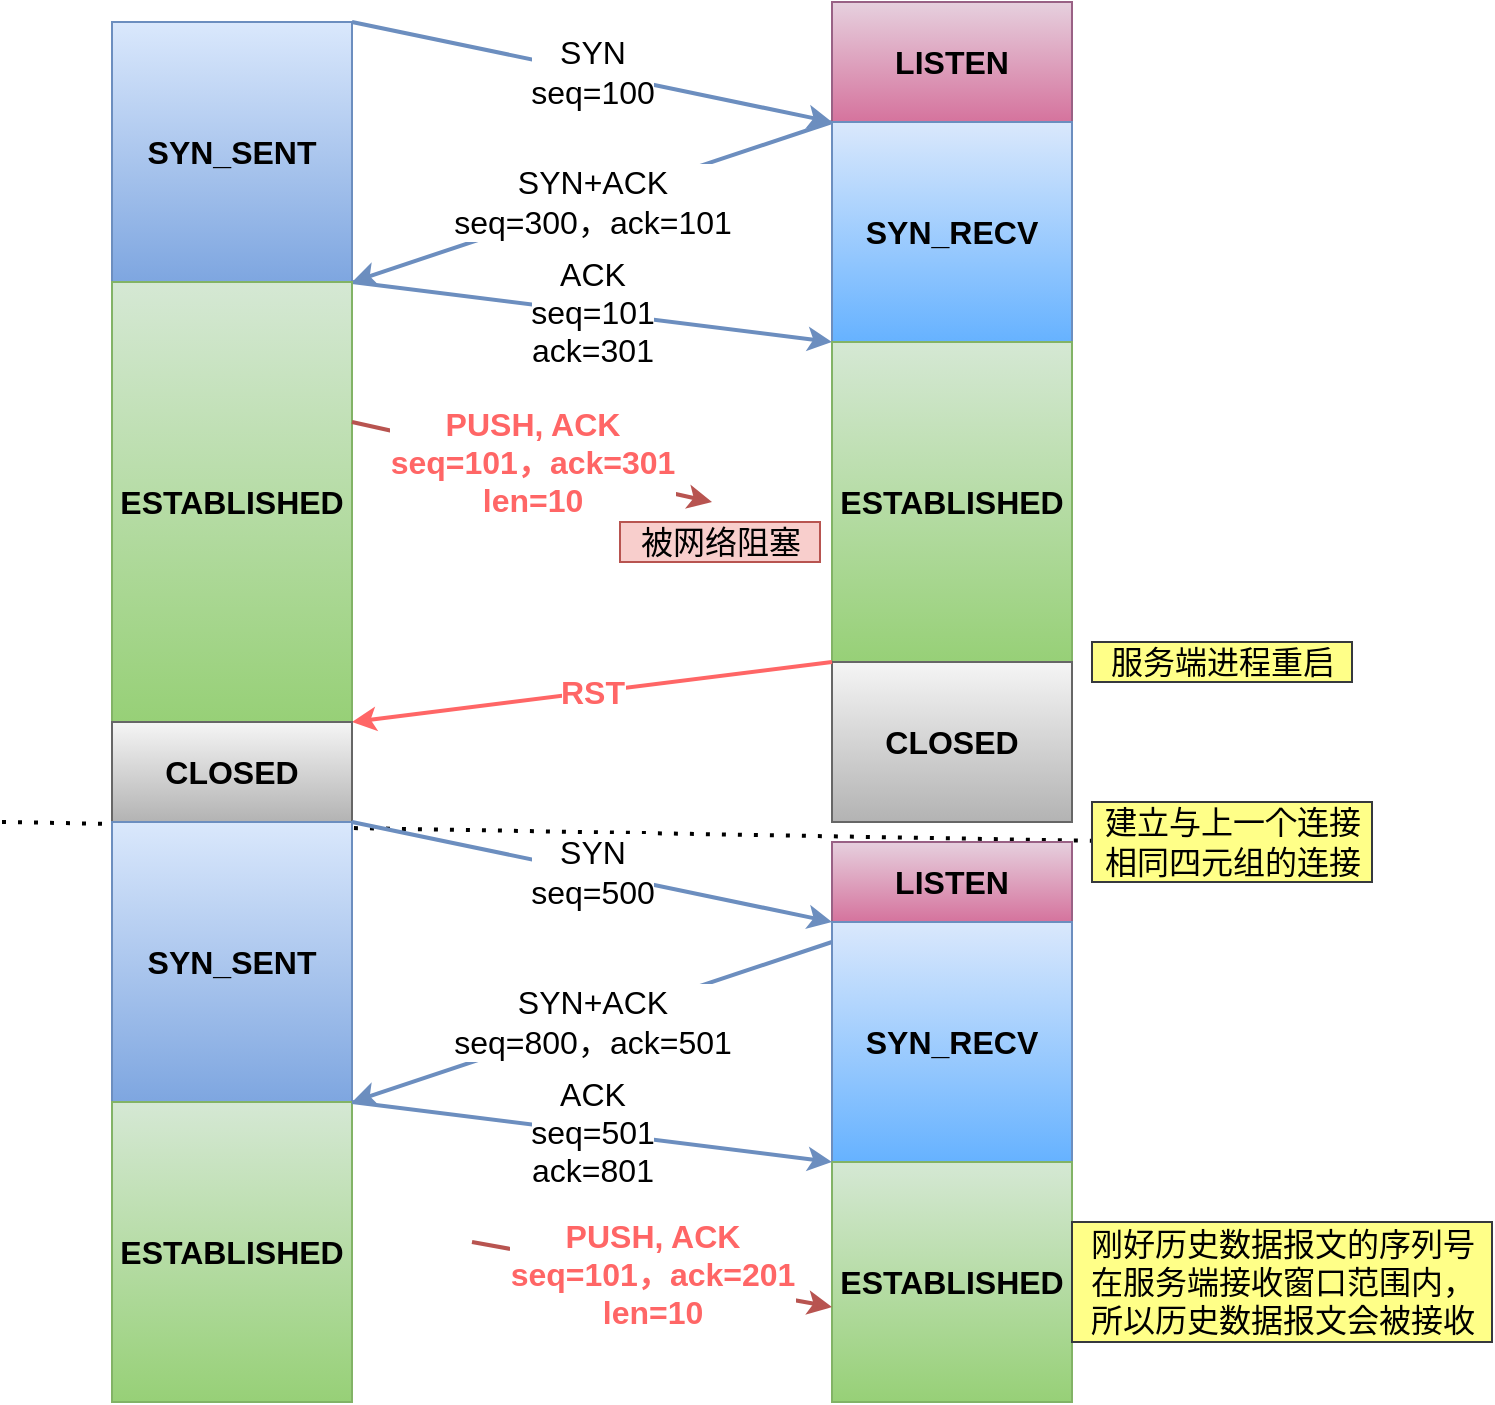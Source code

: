 <mxfile version="16.1.0" type="github">
  <diagram id="JZOhCPEI1QGyCAJnO71S" name="Page-1">
    <mxGraphModel dx="894" dy="451" grid="1" gridSize="10" guides="1" tooltips="1" connect="1" arrows="1" fold="1" page="1" pageScale="1" pageWidth="827" pageHeight="1169" math="0" shadow="0">
      <root>
        <mxCell id="0" />
        <mxCell id="1" parent="0" />
        <mxCell id="9ojKCH8w_O7dHfVfUO9V-1" value="SYN_SENT" style="rounded=0;whiteSpace=wrap;html=1;fontSize=16;fontStyle=1;fillColor=#dae8fc;strokeColor=#6c8ebf;gradientColor=#7ea6e0;" vertex="1" parent="1">
          <mxGeometry x="160" y="80" width="120" height="130" as="geometry" />
        </mxCell>
        <mxCell id="9ojKCH8w_O7dHfVfUO9V-2" value="SYN&lt;br&gt;seq=100" style="endArrow=classic;html=1;rounded=0;exitX=1;exitY=0;exitDx=0;exitDy=0;entryX=0;entryY=1;entryDx=0;entryDy=0;fontSize=16;fillColor=#dae8fc;gradientColor=#7ea6e0;strokeColor=#6c8ebf;strokeWidth=2;" edge="1" parent="1" source="9ojKCH8w_O7dHfVfUO9V-1" target="9ojKCH8w_O7dHfVfUO9V-4">
          <mxGeometry width="50" height="50" relative="1" as="geometry">
            <mxPoint x="300" y="60" as="sourcePoint" />
            <mxPoint x="480" y="125" as="targetPoint" />
          </mxGeometry>
        </mxCell>
        <mxCell id="9ojKCH8w_O7dHfVfUO9V-3" value="SYN+ACK&lt;br&gt;seq=300，ack=101" style="edgeStyle=none;rounded=0;orthogonalLoop=1;jettySize=auto;html=1;fontSize=16;exitX=0;exitY=1;exitDx=0;exitDy=0;fillColor=#dae8fc;gradientColor=#7ea6e0;strokeColor=#6c8ebf;strokeWidth=2;entryX=1;entryY=1;entryDx=0;entryDy=0;" edge="1" parent="1" source="9ojKCH8w_O7dHfVfUO9V-4" target="9ojKCH8w_O7dHfVfUO9V-1">
          <mxGeometry relative="1" as="geometry">
            <mxPoint x="280" y="290" as="targetPoint" />
          </mxGeometry>
        </mxCell>
        <mxCell id="9ojKCH8w_O7dHfVfUO9V-4" value="LISTEN" style="rounded=0;whiteSpace=wrap;html=1;fontSize=16;fontStyle=1;fillColor=#e6d0de;strokeColor=#996185;gradientColor=#d5739d;" vertex="1" parent="1">
          <mxGeometry x="520" y="70" width="120" height="60" as="geometry" />
        </mxCell>
        <mxCell id="9ojKCH8w_O7dHfVfUO9V-5" value="SYN_RECV" style="rounded=0;whiteSpace=wrap;html=1;fontSize=16;fontStyle=1;fillColor=#dae8fc;strokeColor=#6c8ebf;gradientColor=#66B2FF;" vertex="1" parent="1">
          <mxGeometry x="520" y="130" width="120" height="110" as="geometry" />
        </mxCell>
        <mxCell id="9ojKCH8w_O7dHfVfUO9V-6" value="ACK&lt;br&gt;seq=101&lt;br&gt;ack=301" style="edgeStyle=none;rounded=0;orthogonalLoop=1;jettySize=auto;html=1;entryX=0;entryY=0;entryDx=0;entryDy=0;fontFamily=Helvetica;fontSize=16;exitX=1;exitY=0;exitDx=0;exitDy=0;fillColor=#dae8fc;gradientColor=#7ea6e0;strokeColor=#6c8ebf;strokeWidth=2;" edge="1" parent="1" source="9ojKCH8w_O7dHfVfUO9V-7" target="9ojKCH8w_O7dHfVfUO9V-8">
          <mxGeometry relative="1" as="geometry" />
        </mxCell>
        <mxCell id="9ojKCH8w_O7dHfVfUO9V-7" value="&lt;span style=&quot;font-weight: 700;&quot;&gt;ESTABLISHED&lt;/span&gt;" style="rounded=0;whiteSpace=wrap;html=1;fontSize=16;fontFamily=Helvetica;fillColor=#d5e8d4;strokeColor=#82b366;gradientColor=#97d077;" vertex="1" parent="1">
          <mxGeometry x="160" y="210" width="120" height="220" as="geometry" />
        </mxCell>
        <mxCell id="9ojKCH8w_O7dHfVfUO9V-8" value="&lt;span style=&quot;font-weight: 700;&quot;&gt;ESTABLISHED&lt;/span&gt;" style="rounded=0;whiteSpace=wrap;html=1;fontSize=16;fontFamily=Helvetica;fillColor=#d5e8d4;strokeColor=#82b366;gradientColor=#97d077;" vertex="1" parent="1">
          <mxGeometry x="520" y="240" width="120" height="160" as="geometry" />
        </mxCell>
        <mxCell id="9ojKCH8w_O7dHfVfUO9V-9" value="" style="endArrow=none;dashed=1;html=1;dashPattern=1 3;strokeWidth=2;rounded=0;fontFamily=Helvetica;fontSize=16;fontColor=#FF6666;" edge="1" parent="1">
          <mxGeometry width="50" height="50" relative="1" as="geometry">
            <mxPoint x="105" y="480" as="sourcePoint" />
            <mxPoint x="685" y="490" as="targetPoint" />
          </mxGeometry>
        </mxCell>
        <mxCell id="9ojKCH8w_O7dHfVfUO9V-10" value="建立与上一个连接&lt;br&gt;相同四元组的连接" style="text;html=1;align=center;verticalAlign=middle;resizable=0;points=[];autosize=1;strokeColor=#36393d;fillColor=#ffff88;fontSize=16;fontFamily=Helvetica;" vertex="1" parent="1">
          <mxGeometry x="650" y="470" width="140" height="40" as="geometry" />
        </mxCell>
        <mxCell id="9ojKCH8w_O7dHfVfUO9V-11" value="&lt;font color=&quot;#ff6666&quot;&gt;&lt;b&gt;PUSH, ACK&lt;br&gt;seq=101，ack=301&lt;br&gt;len=10&lt;/b&gt;&lt;/font&gt;" style="edgeStyle=none;rounded=0;orthogonalLoop=1;jettySize=auto;html=1;fontFamily=Helvetica;fontSize=16;exitX=1;exitY=0;exitDx=0;exitDy=0;fillColor=#f8cecc;strokeColor=#b85450;strokeWidth=2;" edge="1" parent="1">
          <mxGeometry relative="1" as="geometry">
            <mxPoint x="280" y="280" as="sourcePoint" />
            <mxPoint x="460" y="320" as="targetPoint" />
          </mxGeometry>
        </mxCell>
        <mxCell id="9ojKCH8w_O7dHfVfUO9V-12" value="CLOSED" style="rounded=0;whiteSpace=wrap;html=1;fontSize=16;fontStyle=1;fillColor=#f5f5f5;strokeColor=#666666;gradientColor=#b3b3b3;" vertex="1" parent="1">
          <mxGeometry x="520" y="400" width="120" height="80" as="geometry" />
        </mxCell>
        <mxCell id="9ojKCH8w_O7dHfVfUO9V-13" value="RST" style="rounded=0;orthogonalLoop=1;jettySize=auto;html=1;fontSize=16;exitX=0;exitY=0;exitDx=0;exitDy=0;fillColor=#f8cecc;strokeColor=#FF6666;strokeWidth=2;fontColor=#FF6666;fontStyle=1;entryX=1;entryY=0;entryDx=0;entryDy=0;" edge="1" parent="1" source="9ojKCH8w_O7dHfVfUO9V-12" target="9ojKCH8w_O7dHfVfUO9V-14">
          <mxGeometry relative="1" as="geometry">
            <mxPoint x="419.04" y="400" as="sourcePoint" />
            <mxPoint x="290" y="430" as="targetPoint" />
          </mxGeometry>
        </mxCell>
        <mxCell id="9ojKCH8w_O7dHfVfUO9V-14" value="CLOSED" style="rounded=0;whiteSpace=wrap;html=1;fontSize=16;fontStyle=1;fillColor=#f5f5f5;strokeColor=#666666;gradientColor=#b3b3b3;" vertex="1" parent="1">
          <mxGeometry x="160" y="430" width="120" height="50" as="geometry" />
        </mxCell>
        <mxCell id="9ojKCH8w_O7dHfVfUO9V-15" value="LISTEN" style="rounded=0;whiteSpace=wrap;html=1;fontSize=16;fontStyle=1;fillColor=#e6d0de;strokeColor=#996185;gradientColor=#d5739d;" vertex="1" parent="1">
          <mxGeometry x="520" y="490" width="120" height="40" as="geometry" />
        </mxCell>
        <mxCell id="9ojKCH8w_O7dHfVfUO9V-16" value="SYN_SENT" style="rounded=0;whiteSpace=wrap;html=1;fontSize=16;fontStyle=1;fillColor=#dae8fc;strokeColor=#6c8ebf;gradientColor=#7ea6e0;" vertex="1" parent="1">
          <mxGeometry x="160" y="480" width="120" height="140" as="geometry" />
        </mxCell>
        <mxCell id="9ojKCH8w_O7dHfVfUO9V-17" value="SYN&lt;br&gt;seq=500" style="endArrow=classic;html=1;rounded=0;exitX=1;exitY=0;exitDx=0;exitDy=0;entryX=0;entryY=1;entryDx=0;entryDy=0;fontSize=16;fillColor=#dae8fc;gradientColor=#7ea6e0;strokeColor=#6c8ebf;strokeWidth=2;" edge="1" parent="1">
          <mxGeometry width="50" height="50" relative="1" as="geometry">
            <mxPoint x="280" y="480" as="sourcePoint" />
            <mxPoint x="520" y="530" as="targetPoint" />
          </mxGeometry>
        </mxCell>
        <mxCell id="9ojKCH8w_O7dHfVfUO9V-18" value="SYN_RECV" style="rounded=0;whiteSpace=wrap;html=1;fontSize=16;fontStyle=1;fillColor=#dae8fc;strokeColor=#6c8ebf;gradientColor=#66B2FF;" vertex="1" parent="1">
          <mxGeometry x="520" y="530" width="120" height="120" as="geometry" />
        </mxCell>
        <mxCell id="9ojKCH8w_O7dHfVfUO9V-19" value="&lt;span style=&quot;font-weight: 700;&quot;&gt;ESTABLISHED&lt;/span&gt;" style="rounded=0;whiteSpace=wrap;html=1;fontSize=16;fontFamily=Helvetica;fillColor=#d5e8d4;strokeColor=#82b366;gradientColor=#97d077;" vertex="1" parent="1">
          <mxGeometry x="520" y="650" width="120" height="120" as="geometry" />
        </mxCell>
        <mxCell id="9ojKCH8w_O7dHfVfUO9V-20" value="&lt;span style=&quot;font-weight: 700;&quot;&gt;ESTABLISHED&lt;/span&gt;" style="rounded=0;whiteSpace=wrap;html=1;fontSize=16;fontFamily=Helvetica;fillColor=#d5e8d4;strokeColor=#82b366;gradientColor=#97d077;" vertex="1" parent="1">
          <mxGeometry x="160" y="620" width="120" height="150" as="geometry" />
        </mxCell>
        <mxCell id="9ojKCH8w_O7dHfVfUO9V-21" value="SYN+ACK&lt;br&gt;seq=800，ack=501" style="edgeStyle=none;rounded=0;orthogonalLoop=1;jettySize=auto;html=1;fontSize=16;exitX=0;exitY=1;exitDx=0;exitDy=0;fillColor=#dae8fc;gradientColor=#7ea6e0;strokeColor=#6c8ebf;strokeWidth=2;entryX=1;entryY=1;entryDx=0;entryDy=0;" edge="1" parent="1">
          <mxGeometry relative="1" as="geometry">
            <mxPoint x="280" y="620" as="targetPoint" />
            <mxPoint x="520" y="540" as="sourcePoint" />
          </mxGeometry>
        </mxCell>
        <mxCell id="9ojKCH8w_O7dHfVfUO9V-22" value="ACK&lt;br&gt;seq=501&lt;br&gt;ack=801" style="edgeStyle=none;rounded=0;orthogonalLoop=1;jettySize=auto;html=1;entryX=0;entryY=0;entryDx=0;entryDy=0;fontFamily=Helvetica;fontSize=16;exitX=1;exitY=0;exitDx=0;exitDy=0;fillColor=#dae8fc;gradientColor=#7ea6e0;strokeColor=#6c8ebf;strokeWidth=2;" edge="1" parent="1">
          <mxGeometry relative="1" as="geometry">
            <mxPoint x="280" y="620" as="sourcePoint" />
            <mxPoint x="520" y="650" as="targetPoint" />
          </mxGeometry>
        </mxCell>
        <mxCell id="9ojKCH8w_O7dHfVfUO9V-23" value="刚好历史数据报文的序列号&lt;br&gt;在服务端接收窗口范围内，&lt;br&gt;所以历史数据报文会被接收" style="text;html=1;align=center;verticalAlign=middle;resizable=0;points=[];autosize=1;strokeColor=#36393d;fillColor=#ffff88;fontSize=16;fontFamily=Helvetica;" vertex="1" parent="1">
          <mxGeometry x="640" y="680" width="210" height="60" as="geometry" />
        </mxCell>
        <mxCell id="9ojKCH8w_O7dHfVfUO9V-24" value="被网络阻塞" style="text;html=1;align=center;verticalAlign=middle;resizable=0;points=[];autosize=1;strokeColor=#b85450;fillColor=#f8cecc;fontSize=16;" vertex="1" parent="1">
          <mxGeometry x="414" y="330" width="100" height="20" as="geometry" />
        </mxCell>
        <mxCell id="9ojKCH8w_O7dHfVfUO9V-25" value="&lt;b style=&quot;color: rgb(255 , 102 , 102)&quot;&gt;PUSH, ACK&lt;br&gt;seq=101，ack=201&lt;br&gt;len=10&lt;/b&gt;" style="edgeStyle=none;rounded=0;orthogonalLoop=1;jettySize=auto;html=1;fontFamily=Helvetica;fontSize=16;fillColor=#f8cecc;strokeColor=#b85450;strokeWidth=2;" edge="1" parent="1">
          <mxGeometry relative="1" as="geometry">
            <mxPoint x="340" y="690" as="sourcePoint" />
            <mxPoint x="520" y="722.5" as="targetPoint" />
          </mxGeometry>
        </mxCell>
        <mxCell id="9ojKCH8w_O7dHfVfUO9V-26" value="服务端进程重启" style="text;html=1;align=center;verticalAlign=middle;resizable=0;points=[];autosize=1;strokeColor=#36393d;fillColor=#ffff88;fontSize=16;fontFamily=Helvetica;" vertex="1" parent="1">
          <mxGeometry x="650" y="390" width="130" height="20" as="geometry" />
        </mxCell>
      </root>
    </mxGraphModel>
  </diagram>
</mxfile>
